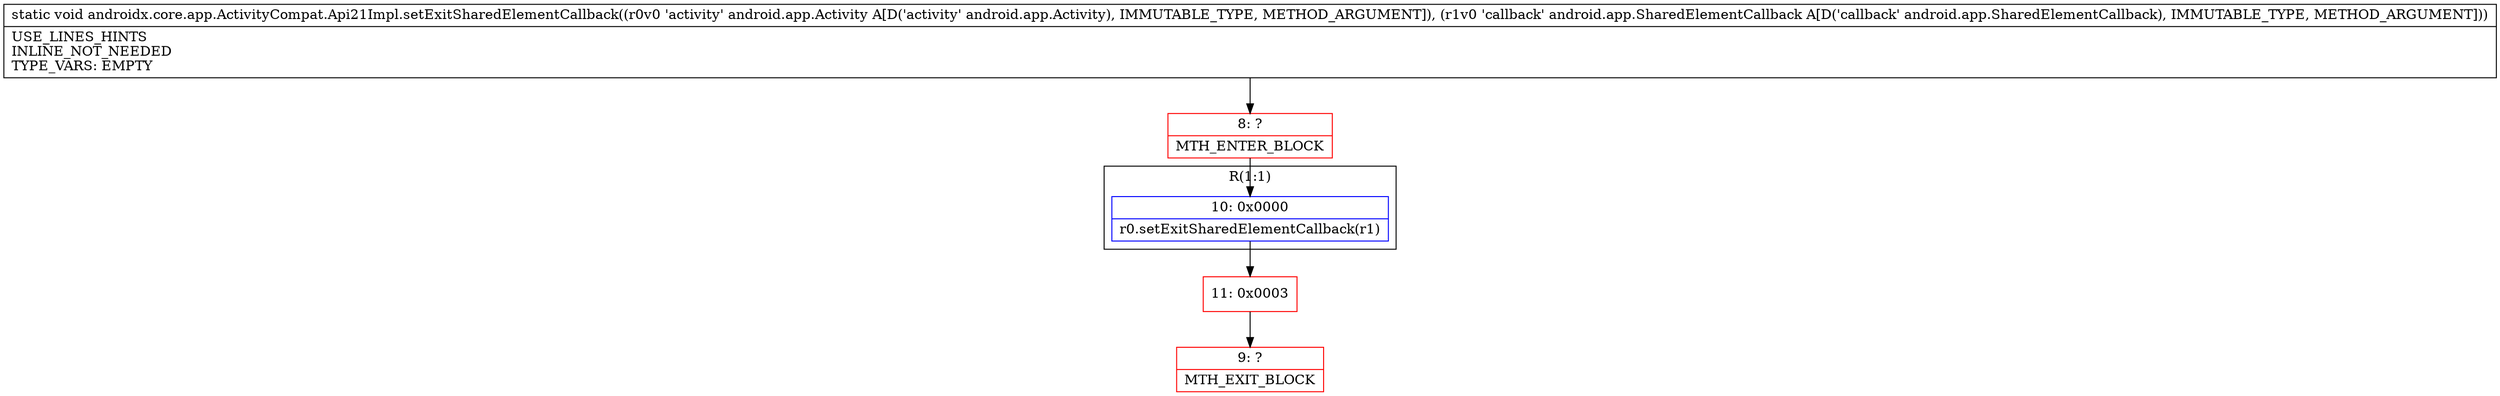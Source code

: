 digraph "CFG forandroidx.core.app.ActivityCompat.Api21Impl.setExitSharedElementCallback(Landroid\/app\/Activity;Landroid\/app\/SharedElementCallback;)V" {
subgraph cluster_Region_2070153113 {
label = "R(1:1)";
node [shape=record,color=blue];
Node_10 [shape=record,label="{10\:\ 0x0000|r0.setExitSharedElementCallback(r1)\l}"];
}
Node_8 [shape=record,color=red,label="{8\:\ ?|MTH_ENTER_BLOCK\l}"];
Node_11 [shape=record,color=red,label="{11\:\ 0x0003}"];
Node_9 [shape=record,color=red,label="{9\:\ ?|MTH_EXIT_BLOCK\l}"];
MethodNode[shape=record,label="{static void androidx.core.app.ActivityCompat.Api21Impl.setExitSharedElementCallback((r0v0 'activity' android.app.Activity A[D('activity' android.app.Activity), IMMUTABLE_TYPE, METHOD_ARGUMENT]), (r1v0 'callback' android.app.SharedElementCallback A[D('callback' android.app.SharedElementCallback), IMMUTABLE_TYPE, METHOD_ARGUMENT]))  | USE_LINES_HINTS\lINLINE_NOT_NEEDED\lTYPE_VARS: EMPTY\l}"];
MethodNode -> Node_8;Node_10 -> Node_11;
Node_8 -> Node_10;
Node_11 -> Node_9;
}

